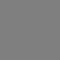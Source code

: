 <mxfile version="21.6.8" type="device">
  <diagram name="Página-1" id="W6ThfdOQehiYj4irDUPk">
    <mxGraphModel dx="1418" dy="820" grid="1" gridSize="10" guides="1" tooltips="1" connect="1" arrows="1" fold="1" page="1" pageScale="1" pageWidth="827" pageHeight="1169" math="0" shadow="0">
      <root>
        <mxCell id="0" />
        <mxCell id="1" parent="0" />
        <mxCell id="eTbyiXzVnB4zCoCh2WnG-1" value="" style="whiteSpace=wrap;html=1;aspect=fixed;fillColor=#000000;strokeColor=none;opacity=50;" vertex="1" parent="1">
          <mxGeometry x="384" y="360" width="30" height="30" as="geometry" />
        </mxCell>
      </root>
    </mxGraphModel>
  </diagram>
</mxfile>
